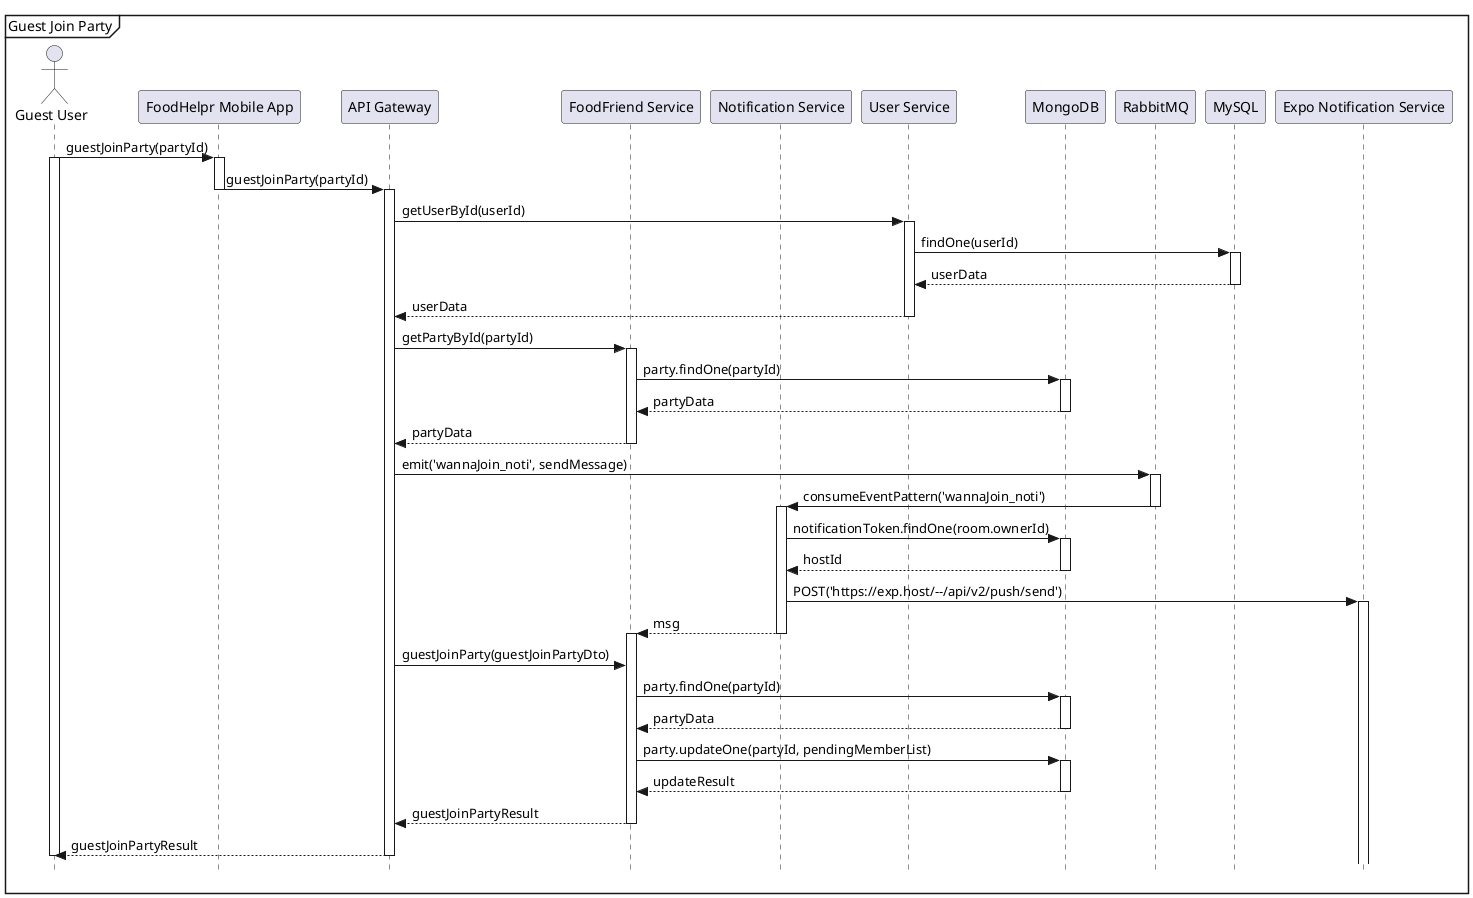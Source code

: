 @startuml
mainframe Guest Join Party
skinparam style strictuml

actor "Guest User" as u
participant "FoodHelpr Mobile App" as fe
participant "API Gateway" as gateway
participant "FoodFriend Service" as ff
participant "Notification Service" as noti
' participant "Recipe Service" as recipe
' participant "Restaurant Service" as restaurant
participant "User Service" as user
participant "MongoDB" as mongo
participant "RabbitMQ" as rmq
participant "MySQL" as sql
participant "Expo Notification Service" as expo

u -> fe: guestJoinParty(partyId)
activate u
activate fe
fe -> gateway: guestJoinParty(partyId)
deactivate fe
activate gateway
gateway -> user: getUserById(userId)
activate user
user -> sql: findOne(userId)
activate sql
sql --> user: userData
deactivate sql
user --> gateway: userData
deactivate user
gateway -> ff: getPartyById(partyId)
activate ff
ff -> mongo: party.findOne(partyId)
activate mongo
mongo --> ff: partyData
deactivate mongo
ff --> gateway: partyData
deactivate ff
gateway -> rmq: emit('wannaJoin_noti', sendMessage)
activate rmq
rmq -> noti: consumeEventPattern('wannaJoin_noti')
deactivate rmq
activate noti
noti -> mongo: notificationToken.findOne(room.ownerId)
activate mongo
mongo --> noti: hostId
deactivate mongo
noti -> expo: POST('https://exp.host/--/api/v2/push/send') 
activate expo
noti --> ff: msg
deactivate noti
activate ff
gateway -> ff: guestJoinParty(guestJoinPartyDto)
ff -> mongo: party.findOne(partyId)
activate mongo
mongo --> ff: partyData
deactivate mongo
ff -> mongo: party.updateOne(partyId, pendingMemberList)
activate mongo
mongo --> ff: updateResult
deactivate mongo
ff --> gateway: guestJoinPartyResult
deactivate ff
gateway --> u: guestJoinPartyResult
deactivate gateway
deactivate u

@enduml